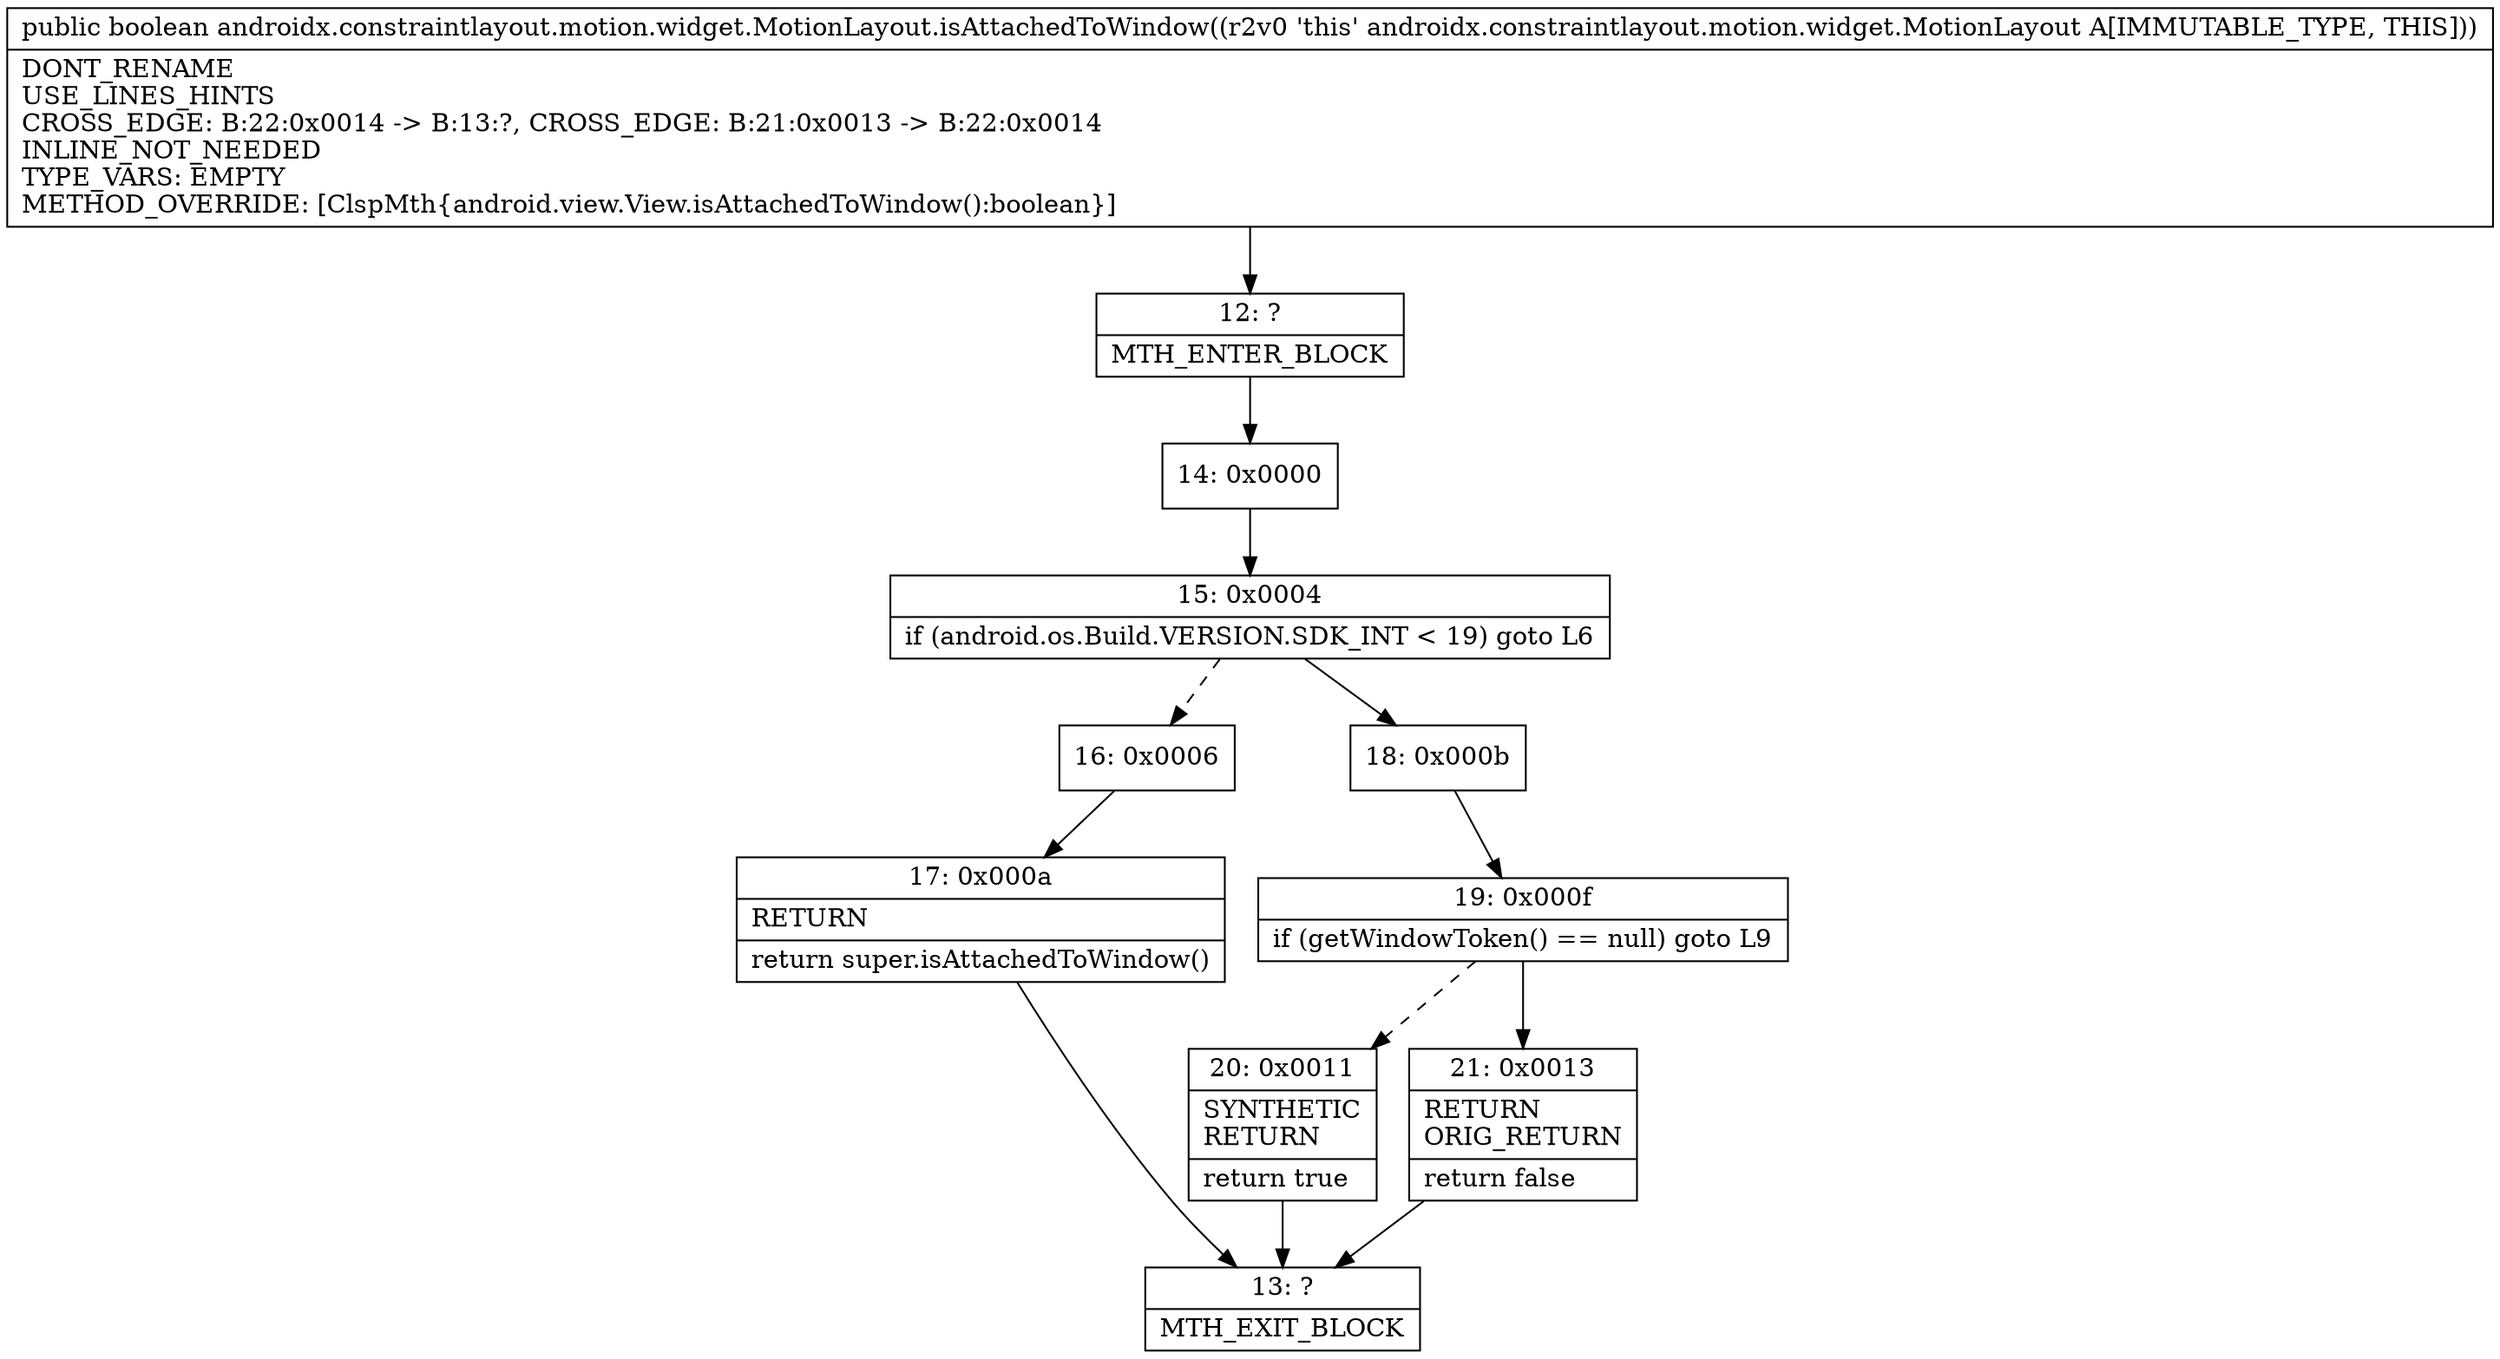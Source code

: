 digraph "CFG forandroidx.constraintlayout.motion.widget.MotionLayout.isAttachedToWindow()Z" {
Node_12 [shape=record,label="{12\:\ ?|MTH_ENTER_BLOCK\l}"];
Node_14 [shape=record,label="{14\:\ 0x0000}"];
Node_15 [shape=record,label="{15\:\ 0x0004|if (android.os.Build.VERSION.SDK_INT \< 19) goto L6\l}"];
Node_16 [shape=record,label="{16\:\ 0x0006}"];
Node_17 [shape=record,label="{17\:\ 0x000a|RETURN\l|return super.isAttachedToWindow()\l}"];
Node_13 [shape=record,label="{13\:\ ?|MTH_EXIT_BLOCK\l}"];
Node_18 [shape=record,label="{18\:\ 0x000b}"];
Node_19 [shape=record,label="{19\:\ 0x000f|if (getWindowToken() == null) goto L9\l}"];
Node_20 [shape=record,label="{20\:\ 0x0011|SYNTHETIC\lRETURN\l|return true\l}"];
Node_21 [shape=record,label="{21\:\ 0x0013|RETURN\lORIG_RETURN\l|return false\l}"];
MethodNode[shape=record,label="{public boolean androidx.constraintlayout.motion.widget.MotionLayout.isAttachedToWindow((r2v0 'this' androidx.constraintlayout.motion.widget.MotionLayout A[IMMUTABLE_TYPE, THIS]))  | DONT_RENAME\lUSE_LINES_HINTS\lCROSS_EDGE: B:22:0x0014 \-\> B:13:?, CROSS_EDGE: B:21:0x0013 \-\> B:22:0x0014\lINLINE_NOT_NEEDED\lTYPE_VARS: EMPTY\lMETHOD_OVERRIDE: [ClspMth\{android.view.View.isAttachedToWindow():boolean\}]\l}"];
MethodNode -> Node_12;Node_12 -> Node_14;
Node_14 -> Node_15;
Node_15 -> Node_16[style=dashed];
Node_15 -> Node_18;
Node_16 -> Node_17;
Node_17 -> Node_13;
Node_18 -> Node_19;
Node_19 -> Node_20[style=dashed];
Node_19 -> Node_21;
Node_20 -> Node_13;
Node_21 -> Node_13;
}

